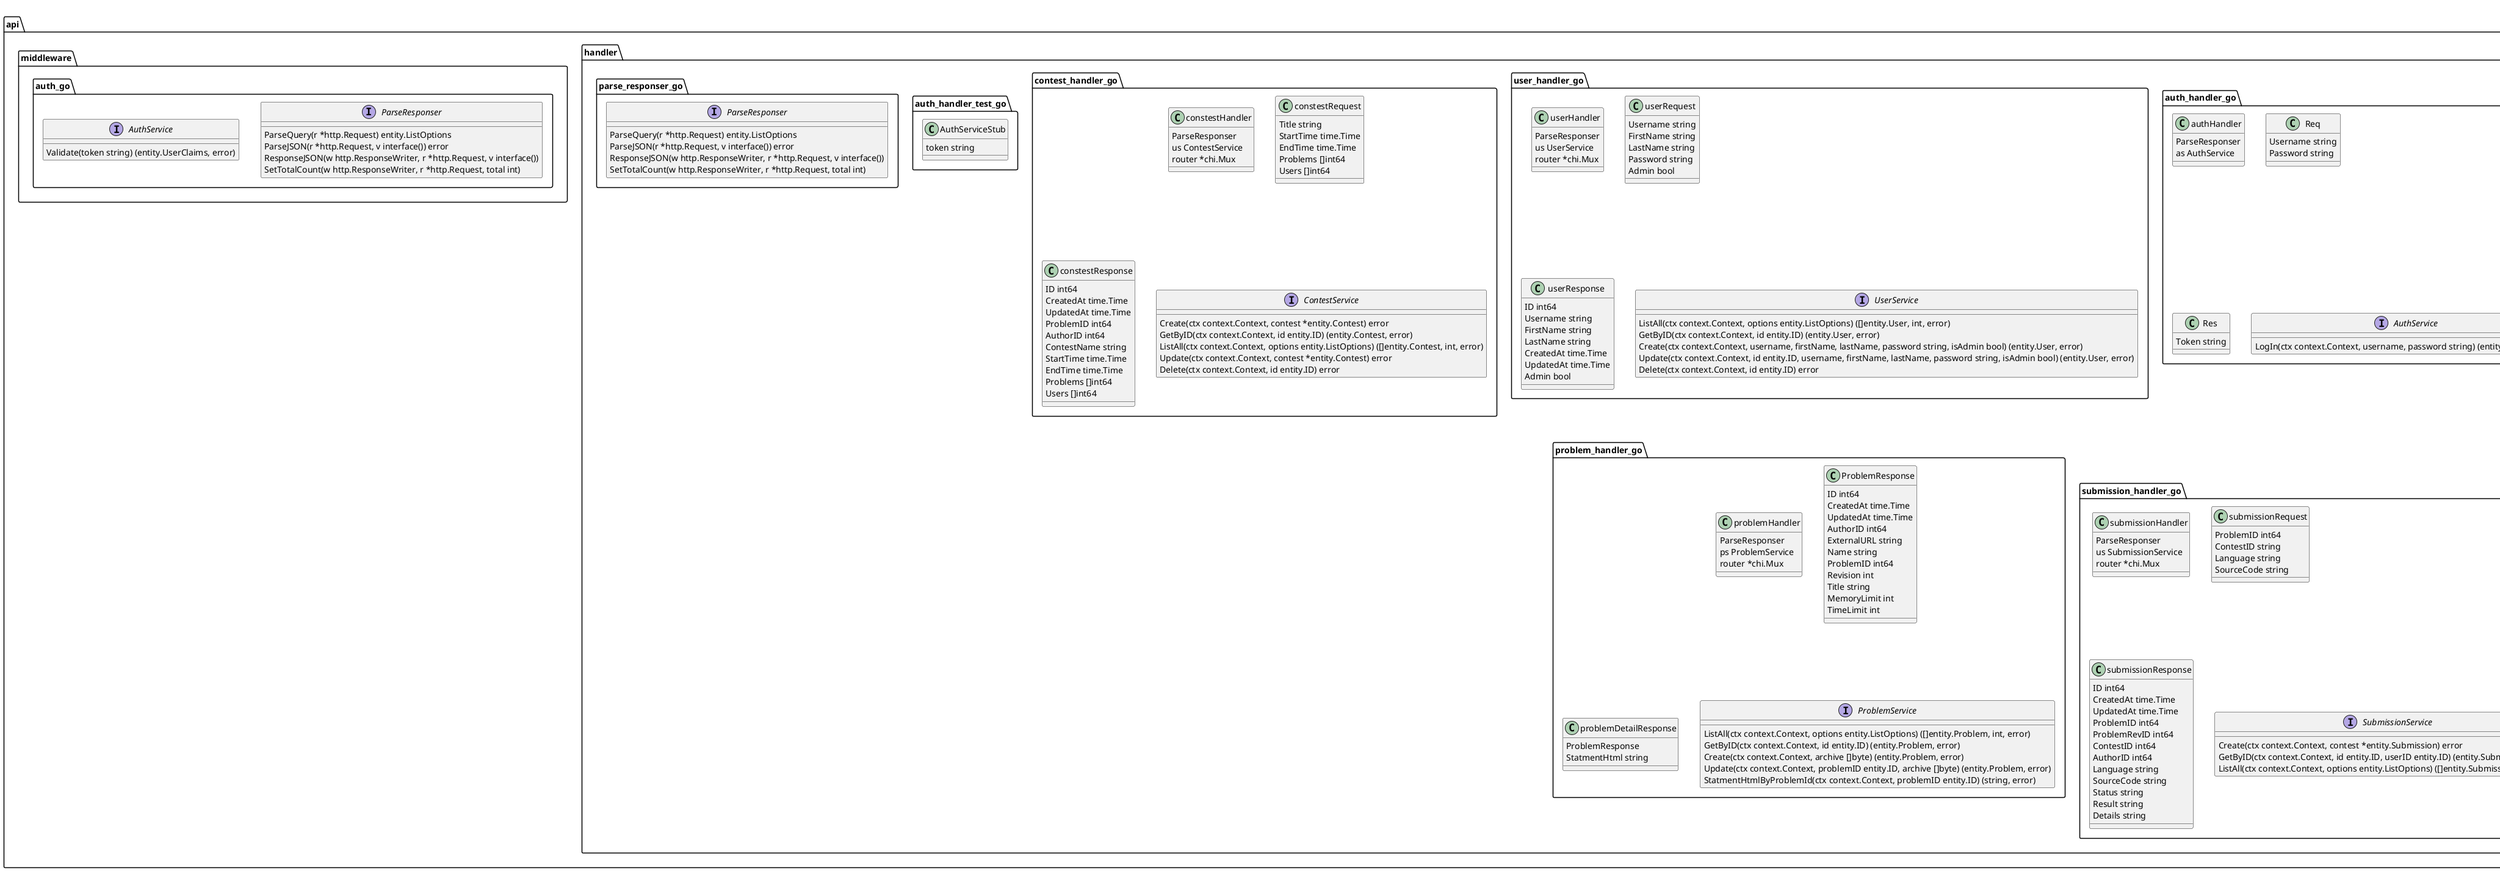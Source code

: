 @startuml
namespace api {
namespace apierror {
namespace error_go {
class HttpError {
 Message string
 StatusCode int
 InnerError error
}
}
}
}
namespace api {
namespace payload {
namespace response_test_go {
class dto {
 Payload string 
}
}
}
 }
namespace api {
namespace payload {
namespace response_test_go {
class dto {
 Payload string 
 Cycle *dto 
}
}
}
 }
namespace api {
namespace payload {
namespace response_test_go {
class httpStatusPayload {
 Payload string 
 status int
}
}
}
}
namespace api {
namespace payload {
namespace parse_query_go {
class sortParam {
 Field field
 Asc bool
}
}
}
}
namespace api {
namespace payload {
namespace parse_query_go {
class rangeParam {
 From int
 To int
}
}
}
}
namespace api {
namespace payload {
namespace parse_query_go {
class filterParam {
 Field field
 FilterValues filterValues
}
}
}
}
namespace api {
namespace payload {
namespace handler_go {
class jsonParseResponser {
 log *log.Logger
}
}
}
}
namespace api {
namespace handler {
namespace auth_handler_go {
class authHandler {
 ParseResponser
 as AuthService
}
}
}
}
namespace api {
namespace handler {
namespace auth_handler_go {
class Req {
 Username string 
 Password string 
}
}
}
 }
namespace api {
namespace handler {
namespace auth_handler_go {
class Res {
 Token string 
}
}
}
 }
namespace api {
namespace handler {
namespace user_handler_go {
class userHandler {
 ParseResponser
 us UserService
 router *chi.Mux
}
}
}
}
namespace api {
namespace handler {
namespace user_handler_go {
class userRequest {
 Username string 
 FirstName string 
 LastName string 
 Password string 
 Admin bool 
}
}
}
}
namespace api {
namespace handler {
namespace user_handler_go {
class userResponse {
 ID int64 
 Username string 
 FirstName string 
 LastName string 
 CreatedAt time.Time 
 UpdatedAt time.Time 
 Admin bool 
}
}
}
}
namespace api {
namespace handler {
namespace contest_handler_go {
class constestHandler {
 ParseResponser
 us ContestService
 router *chi.Mux
}
}
}
}
namespace api {
namespace handler {
namespace contest_handler_go {
class constestRequest {
 Title string 
 StartTime time.Time 
 EndTime time.Time 
 Problems []int64 
 Users []int64 
}
}
}
}
namespace api {
namespace handler {
namespace contest_handler_go {
class constestResponse {
 ID int64 
 CreatedAt time.Time 
 UpdatedAt time.Time 
 ProblemID int64 
 AuthorID int64 
 ContestName string 
 StartTime time.Time 
 EndTime time.Time 
 Problems []int64 
 Users []int64 
}
}
}
}
namespace api {
namespace handler {
namespace submission_handler_go {
class submissionHandler {
 ParseResponser
 us SubmissionService
 router *chi.Mux
}
}
}
}
namespace api {
namespace handler {
namespace submission_handler_go {
class submissionRequest {
 ProblemID int64 
 ContestID string 
 Language string 
 SourceCode string 
}
}
}
}
namespace api {
namespace handler {
namespace submission_handler_go {
class submissionResponse {
 ID int64 
 CreatedAt time.Time 
 UpdatedAt time.Time 
 ProblemID int64 
 ProblemRevID int64 
 ContestID int64 
 AuthorID int64 
 Language string 
 SourceCode string 
 Status string 
 Result string 
 Details string 
}
}
}
}
namespace api {
namespace handler {
namespace problem_handler_go {
class problemHandler {
 ParseResponser
 ps ProblemService
 router *chi.Mux
}
}
}
}
namespace api {
namespace handler {
namespace problem_handler_go {
class ProblemResponse {
 ID int64 
 CreatedAt time.Time 
 UpdatedAt time.Time 
 AuthorID int64 
 ExternalURL string 
 Name string 
 ProblemID int64 
 Revision int 
 Title string 
 MemoryLimit int 
 TimeLimit int 
}
}
}
}
namespace api {
namespace handler {
namespace problem_handler_go {
class problemDetailResponse {
 ProblemResponse
 StatmentHtml string 
}
}
}
}
namespace api {
namespace handler {
namespace auth_handler_test_go {
class AuthServiceStub {
 token string
}
}
}
}
namespace service {
namespace auth {
namespace service_go {
class Service {
 us UserService
 jwt JwtService
 pwd PasswordVerifyer
}
}
}
}
namespace service {
namespace user {
namespace service_go {
class Service {
 Repository
 passwordHasher PasswordHasher
}
}
}
}
namespace service {
namespace user {
namespace inmem_go {
class inmem {
 m map[entity.ID]entity.User
}
}
}
}
namespace service {
namespace judgemanager {
namespace judge_manager_go {
class manager {
 Secrets map[int]string
 SubmissionRepository SubmissionRepository
 ProblemRepository ProblemRepository
 judges []*handler
 judgesMu sync.Mutex
 srv judgeconnection.Server
}
}
}
}
namespace service {
namespace judgemanager {
namespace handler_go {
class handler {
 jm *manager
 id int
 conn judgeconnection.Conn
 judgingSubmission int64
 notify chan struct()
}
}
}
}
namespace service {
namespace submission {
namespace service_go {
class Service {
 Repository
 jm Notifyer
 problemService ProblemService
 contestService ContestService
}
}
}
}
namespace service {
namespace jwt {
namespace jwt_go {
class jwtService {
 secret []byte
 tokenExpiration time.Duration
 parser *jwt.Parser
}
}
}
}
namespace service {
namespace jwt {
namespace jwt_go {
class claims {
 jwt.StandardClaims
 entity.UserClaims
}
}
}
}
namespace service {
namespace contest {
namespace service_go {
class Service {
 Repository
}
}
}
}
namespace service {
namespace problem {
namespace problem_archive_go {
class problemArchive {
 FS fs.FS
 Problem *Problem
}
}
}
}
namespace service {
namespace problem {
namespace service_go {
class Service {
 Repository
}
}
}
}
namespace service {
namespace problem {
namespace problem_go {
class Problem {
 XMLName xml.Name 
 Revision int 
 ShortName string 
 Url string 
 Names []ProblemName 
 Statements []ProblemStatement 
 Testset ProblemTestset 
}
}
}
}
namespace service {
namespace problem {
namespace problem_go {
class ProblemName {
 Value string 
 Lang string 
}
}
}
}
namespace service {
namespace problem {
namespace problem_go {
class ProblemStatement {
 Charset string 
 Language string 
 Mathjax bool 
 Path string 
 Type string 
}
}
}
}
namespace service {
namespace problem {
namespace problem_go {
class ProblemTestset {
 Name string 
 TimeLimit int 
 MemoryLimit int 
 TestCount int 
 InputPathPattern string 
 AnswerPathPattern string 
 Tests []ProblemTest 
}
}
}
}
namespace service {
namespace problem {
namespace problem_go {
class ProblemTest {
 Method string 
 Points string 
 Sample string 
}
}
}
}
namespace repository {
namespace postgresql {
namespace _testRepository_go {
class testRepository {
 db *sql.DB
 ctx context.Context
}
}
}
}
namespace repository {
namespace postgresql {
namespace list_options_sql_go {
class sqlListOptions {
 o entity.ListOptions
 allowedFields []string
 sb strings.Builder
 filterVars []interface()
}
}
}
}
namespace repository {
namespace postgresql {
namespace store_go {
class Store {
 db *sqlx.DB
}
}
}
}
namespace config {
namespace config_go {
class Config {
 Address string 
 BaseURL string 
 Title string 
 requests should be redirected
 FrontEndProxy string 
 FrontEndDir string 
 JWT _JWT
 } class JWT {
 Secret string 
 Expiration int 
}
}
 } 
namespace judge {
namespace judge_go {
class Judge {
 connection judgeconnection.Conn
 testDirectory string
 judgeId int
}
}
}
namespace judge {
namespace test_go {
class test {
 index int
 inFileName string
 outFileName string
 ansFileName string
 runReportFName string
 checkReprotFName string
 t problem.ProblemTestset
 time float64
 wallTime float64
 memoryUsed int
 exitcode int
 err error
}
}
}
namespace judge {
namespace error_go {
class judgeError {
 status ErrorStatus
 internalErr error
}
}
}
namespace judge {
namespace error_go {
class failedTestError {
 testIndex int
 innerError error
 status ErrorStatus
}
}
}
namespace judge {
namespace submission_go {
class SubmissionParams {
 JudgeId int
 Src []byte
 ProblemID int64
 RevisionID int64
 Language string
 ProblemDir string
 TempDir string
 ShortCircuit bool
}
}
}
namespace judge {
namespace submission_go {
class submission {
 SubmissionParams
 solutionTempDir string
 solutionSrcName string
 solutionBinName string
 isolatedDir string
 boxBinFileName string
 tests []test
 err error
}
}
}
namespace entity {
namespace user_test_go {
class args {
 username string
 passwordHash string
 firstName string
 lastName string
}
}
 }
namespace entity {
namespace list_options_go {
class SortParam {
 Field string
 Asc bool
}
}
}
namespace entity {
namespace list_options_go {
class RangeParam {
 From int
 To int
}
}
}
namespace entity {
namespace list_options_go {
class FilterParam {
 Field string
 FilterValues []interface()
}
}
}
namespace entity {
namespace list_options_go {
class ListOptions {
 Sort SortParam
 Range RangeParam
 Filter []FilterParam
}
}
}
namespace entity {
namespace user_go {
class User {
 Entity
 Username string
 FirstName string
 LastName string
 PasswordHash string
 Admin bool
}
}
}
namespace entity {
namespace contest_go {
class Contest {
 Entity
 ProblemID int64
 AuthorID int64
 ContestName string
 StartTime time.Time
 EndTime time.Time
 Problems []int64
 Users []int64
}
}
}
namespace entity {
namespace user_claims_go {
class UserClaims {
 Username string 
 Admin bool 
 UserID int64 
}
}
}
namespace entity {
namespace problem_go {
class Problem {
 Entity
 AuthorID int64
 ExternalURL string
 Name string
 Revisions []ProblemRevision
}
}
}
namespace entity {
namespace problem_go {
class ProblemRevision {
 Entity
 AuthorID int64
 ProblemID int64
 Revision int
 Title string
 MemoryLimit int
 TimeLimit int
 StatementHtml string
 StatementPdf []byte
 PackageArchive []byte
 Outdated bool
}
}
}
namespace entity {
namespace errors_go {
class errorWrapper {
 message string
 innerErr error
}
}
}
namespace entity {
namespace errors_go {
class ErrValidation {
 fieldName string
 rule string
 object interface()
}
}
}
namespace entity {
namespace submission_go {
class Submission {
 Entity
 ProblemID int64
 ProblemRevID int64
 ContestID int64
 AuthorID int64
 Language string
 SourceCode string
 Status SubmissionStatus 
 Result string 
 Details string
}
}
}
namespace entity {
namespace entity_go {
class Entity {
 ID ID
 CreatedAt time.Time
 UpdatedAt time.Time
}
}
}
namespace cmd {
namespace server {
namespace file_server_go {
class fileSystem {
 fs http.FileSystem
}
}
}
}
namespace cmd {
namespace server {
namespace api_go {
class server {
 router chi.Router
 logger *log.Logger
}
}
}
}
namespace judgeconnection {
namespace connection_go {
class conn {
 tcpConn *net.TCPConn
 readBuf chan Message
 writeBuf chan Message
 close chan struct()
 Timeout time.Duration
}
}
}
namespace judgeconnection {
namespace server_go {
class Server {
 jm JudgeManager
 portAddress string
 ln net.Listener
}
}
}
namespace judgeconnection {
namespace client_go {
class Client {
 Conn
 judgeID int
 secret string
}
}
}
namespace judgeconnection {
namespace messages_go {
class DTO {
 AuthRequest *AuthRequest
 AuthResponse *AuthResponse
 SubmitRequest *SubmitRequest
 SubmitAck *SubmitAck
 ProblemPackageRequest *ProblemPackageRequest
 ProblemPackageResponse *ProblemPackageResponse
 JudgeResult *JudgeResult
}
}
}
namespace judgeconnection {
namespace messages_go {
class AuthRequest {
 JudgeID int
 Secret string
}
}
}
namespace judgeconnection {
namespace messages_go {
class AuthResponse {
 OK bool
}
}
}
namespace judgeconnection {
namespace messages_go {
class SubmitRequest {
 ProblemID int64
 RevisionID int64
 SubmissionID int64
 Src []byte
}
}
}
namespace judgeconnection {
namespace messages_go {
class SubmitAck {
 OK bool
}
}
}
namespace judgeconnection {
namespace messages_go {
class ProblemPackageRequest {
 ProblemID int64
 RevisionID int64
}
}
}
namespace judgeconnection {
namespace messages_go {
class ProblemPackageResponse {
 ProblemID int64
 RevisionID int64
 Package []byte
}
}
}
namespace judgeconnection {
namespace messages_go {
class JudgeResult {
 ProblemID int
 RevisionID int
 SubmissionID int
 Status string
 Message string
 Test []TestResult
 Error string
}
}
}
namespace judgeconnection {
namespace messages_go {
class TestResult {
 Index int
 Status string
 Message string
}
}
}
namespace api {
namespace middleware {
namespace auth_go {
interface ParseResponser {
 ParseQuery(r *http.Request) entity.ListOptions
 ParseJSON(r *http.Request, v interface()) error
 ResponseJSON(w http.ResponseWriter, r *http.Request, v interface())
 SetTotalCount(w http.ResponseWriter, r *http.Request, total int)
}
}
}
}
namespace api {
namespace middleware {
namespace auth_go {
interface AuthService {
 Validate(token string) (entity.UserClaims, error)
}
}
}
}
namespace api {
namespace payload {
namespace response_go {
interface HttpStatuser {
 HttpStatus() int
}
}
}
}
namespace api {
namespace payload {
namespace handler_go {
interface ParseResponser {
 ParseQuery(r *http.Request) entity.ListOptions
 ParseJSON(r *http.Request, v interface()) error
 ResponseJSON(w http.ResponseWriter, r *http.Request, v interface())
 SetTotalCount(w http.ResponseWriter, r *http.Request, total int)
}
}
}
}
namespace api {
namespace handler {
namespace auth_handler_go {
interface AuthService {
 LogIn(ctx context.Context, username, password string) (entity.Token, error)
}
}
}
}
namespace api {
namespace handler {
namespace parse_responser_go {
interface ParseResponser {
 ParseQuery(r *http.Request) entity.ListOptions
 ParseJSON(r *http.Request, v interface()) error
 ResponseJSON(w http.ResponseWriter, r *http.Request, v interface())
 SetTotalCount(w http.ResponseWriter, r *http.Request, total int)
}
}
}
}
namespace api {
namespace handler {
namespace user_handler_go {
interface UserService {
 ListAll(ctx context.Context, options entity.ListOptions) ([]entity.User, int, error)
 GetByID(ctx context.Context, id entity.ID) (entity.User, error)
 Create(ctx context.Context, username, firstName, lastName, password string, isAdmin bool) (entity.User, error)
 Update(ctx context.Context, id entity.ID, username, firstName, lastName, password string, isAdmin bool) (entity.User, error)
 Delete(ctx context.Context, id entity.ID) error
}
}
}
}
namespace api {
namespace handler {
namespace contest_handler_go {
interface ContestService {
 Create(ctx context.Context, contest *entity.Contest) error
 GetByID(ctx context.Context, id entity.ID) (entity.Contest, error)
 ListAll(ctx context.Context, options entity.ListOptions) ([]entity.Contest, int, error)
 Update(ctx context.Context, contest *entity.Contest) error
 Delete(ctx context.Context, id entity.ID) error
}
}
}
}
namespace api {
namespace handler {
namespace submission_handler_go {
interface SubmissionService {
 Create(ctx context.Context, contest *entity.Submission) error
 GetByID(ctx context.Context, id entity.ID, userID entity.ID) (entity.Submission, error)
 ListAll(ctx context.Context, options entity.ListOptions) ([]entity.Submission, int, error)
}
}
}
}
namespace api {
namespace handler {
namespace problem_handler_go {
interface ProblemService {
 ListAll(ctx context.Context, options entity.ListOptions) ([]entity.Problem, int, error)
 GetByID(ctx context.Context, id entity.ID) (entity.Problem, error)
 Create(ctx context.Context, archive []byte) (entity.Problem, error)
 Update(ctx context.Context, problemID entity.ID, archive []byte) (entity.Problem, error)
 StatmentHtmlByProblemId(ctx context.Context, problemID entity.ID) (string, error)
}
}
}
}
namespace service {
namespace interfaces_go {
interface UserService {
 GetUserByUsername(username string) (entity.User, error)
}
}
}
namespace service {
namespace auth {
namespace service_go {
interface UserService {
 GetByUsername(ctx context.Context, username string) (entity.User, error)
}
}
}
}
namespace service {
namespace auth {
namespace service_go {
interface JwtService {
 Encode(userClaims entity.UserClaims) (string, error)
 Verify(tokenString string) (entity.UserClaims, error)
}
}
}
}
namespace service {
namespace auth {
namespace service_go {
interface PasswordVerifyer {
 VerifyPassword(password, paswordHash string) bool
}
}
}
}
namespace service {
namespace user {
namespace service_go {
interface Repository {
 GetByUsername(ctx context.Context, username string) (entity.User, error)
 ListAll(ctx context.Context, options entity.ListOptions) ([]entity.User, int, error)
 GetByID(ctx context.Context, id entity.ID) (entity.User, error)
 Create(ctx context.Context, e *entity.User) error
 Update(ctx context.Context, e *entity.User) error
 Delete(ctx context.Context, id entity.ID) error
}
}
}
}
namespace service {
namespace user {
namespace service_go {
interface PasswordHasher {
 HashPassword(password string) (string, error)
}
}
}
}
namespace service {
namespace judgemanager {
namespace judge_manager_go {
interface SubmissionRepository {
 GetPendingSubmission(ctx context.Context) (entity.Submission, error)
 UpdateSubmission(ctx context.Context, s *entity.Submission) error
}
}
}
}
namespace service {
namespace judgemanager {
namespace judge_manager_go {
interface ProblemRepository {
 PackageArchiveByRevisionId(ctx context.Context, revisionID entity.ID) ([]byte, error)
}
}
}
}
namespace service {
namespace judgemanager {
namespace judge_manager_go {
interface Manager {
 Notify()
 RunJudge(c judgeconnection.Conn) error
}
}
}
}
namespace service {
namespace password {
namespace password_go {
interface PasswordService {
 HashPassword(password string) (string, error)
 VerifyPassword(password, hash string) bool
}
}
}
}
namespace service {
namespace submission {
namespace service_go {
interface Repository {
 Create(ctx context.Context, submission *entity.Submission) error
 GetByID(ctx context.Context, id entity.ID, userID entity.ID) (entity.Submission, error)
 ListAll(ctx context.Context, options entity.ListOptions) ([]entity.Submission, int, error)
 ListAllForUsers(ctx context.Context, options entity.ListOptions, userid entity.ID) ([]entity.Submission, int, error)
 UpdateSubmission(ctx context.Context, submission *entity.Submission) error
 GetPendingSubmission(ctx context.Context) (entity.Submission, error)
}
}
}
}
namespace service {
namespace submission {
namespace service_go {
interface ProblemService {
 GetByID(ctx context.Context, id entity.ID) (entity.Problem, error)
}
}
}
}
namespace service {
namespace submission {
namespace service_go {
interface ContestService {
 GetByID(ctx context.Context, id entity.ID) (entity.Contest, error)
}
}
}
}
namespace service {
namespace submission {
namespace service_go {
interface Notifyer {
 Notify()
}
}
}
}
namespace service {
namespace contest {
namespace service_go {
interface Repository {
 Create(ctx context.Context, contest *entity.Contest) error
 GetByID(ctx context.Context, id entity.ID, userID entity.ID) (entity.Contest, error)
 ListAll(ctx context.Context, options entity.ListOptions) ([]entity.Contest, int, error)
 ListAllForUsers(ctx context.Context, options entity.ListOptions, userid entity.ID) ([]entity.Contest, int, error)
 Update(ctx context.Context, contest *entity.Contest) error
 Delete(ctx context.Context, id entity.ID) error
}
}
}
}
namespace service {
namespace problem {
namespace service_go {
interface Repository {
 ListAll(ctx context.Context, options entity.ListOptions, userID entity.ID) ([]entity.Problem, int, error)
 GetByID(ctx context.Context, id, userID entity.ID) (entity.Problem, error)
 Create(ctx context.Context, e *entity.Problem) error
 AddRevision(ctx context.Context, newRevision *entity.ProblemRevision) error
 StatmentHtmlByProblemId(ctx context.Context, problemID entity.ID) (string, error)
}
}
}
}
namespace judgeconnection {
namespace connection_go {
interface Conn {
 Read() Message
 Write(m Message)
 Close()
 Closed() <-chan struct()
}
}
}
namespace judgeconnection {
namespace server_go {
interface JudgeManager {
 RunJudge(conn Conn) error
}
}
}
namespace judgeconnection {
namespace messages_go {
interface Message {
 isMessage()
}
}
}
@enduml

